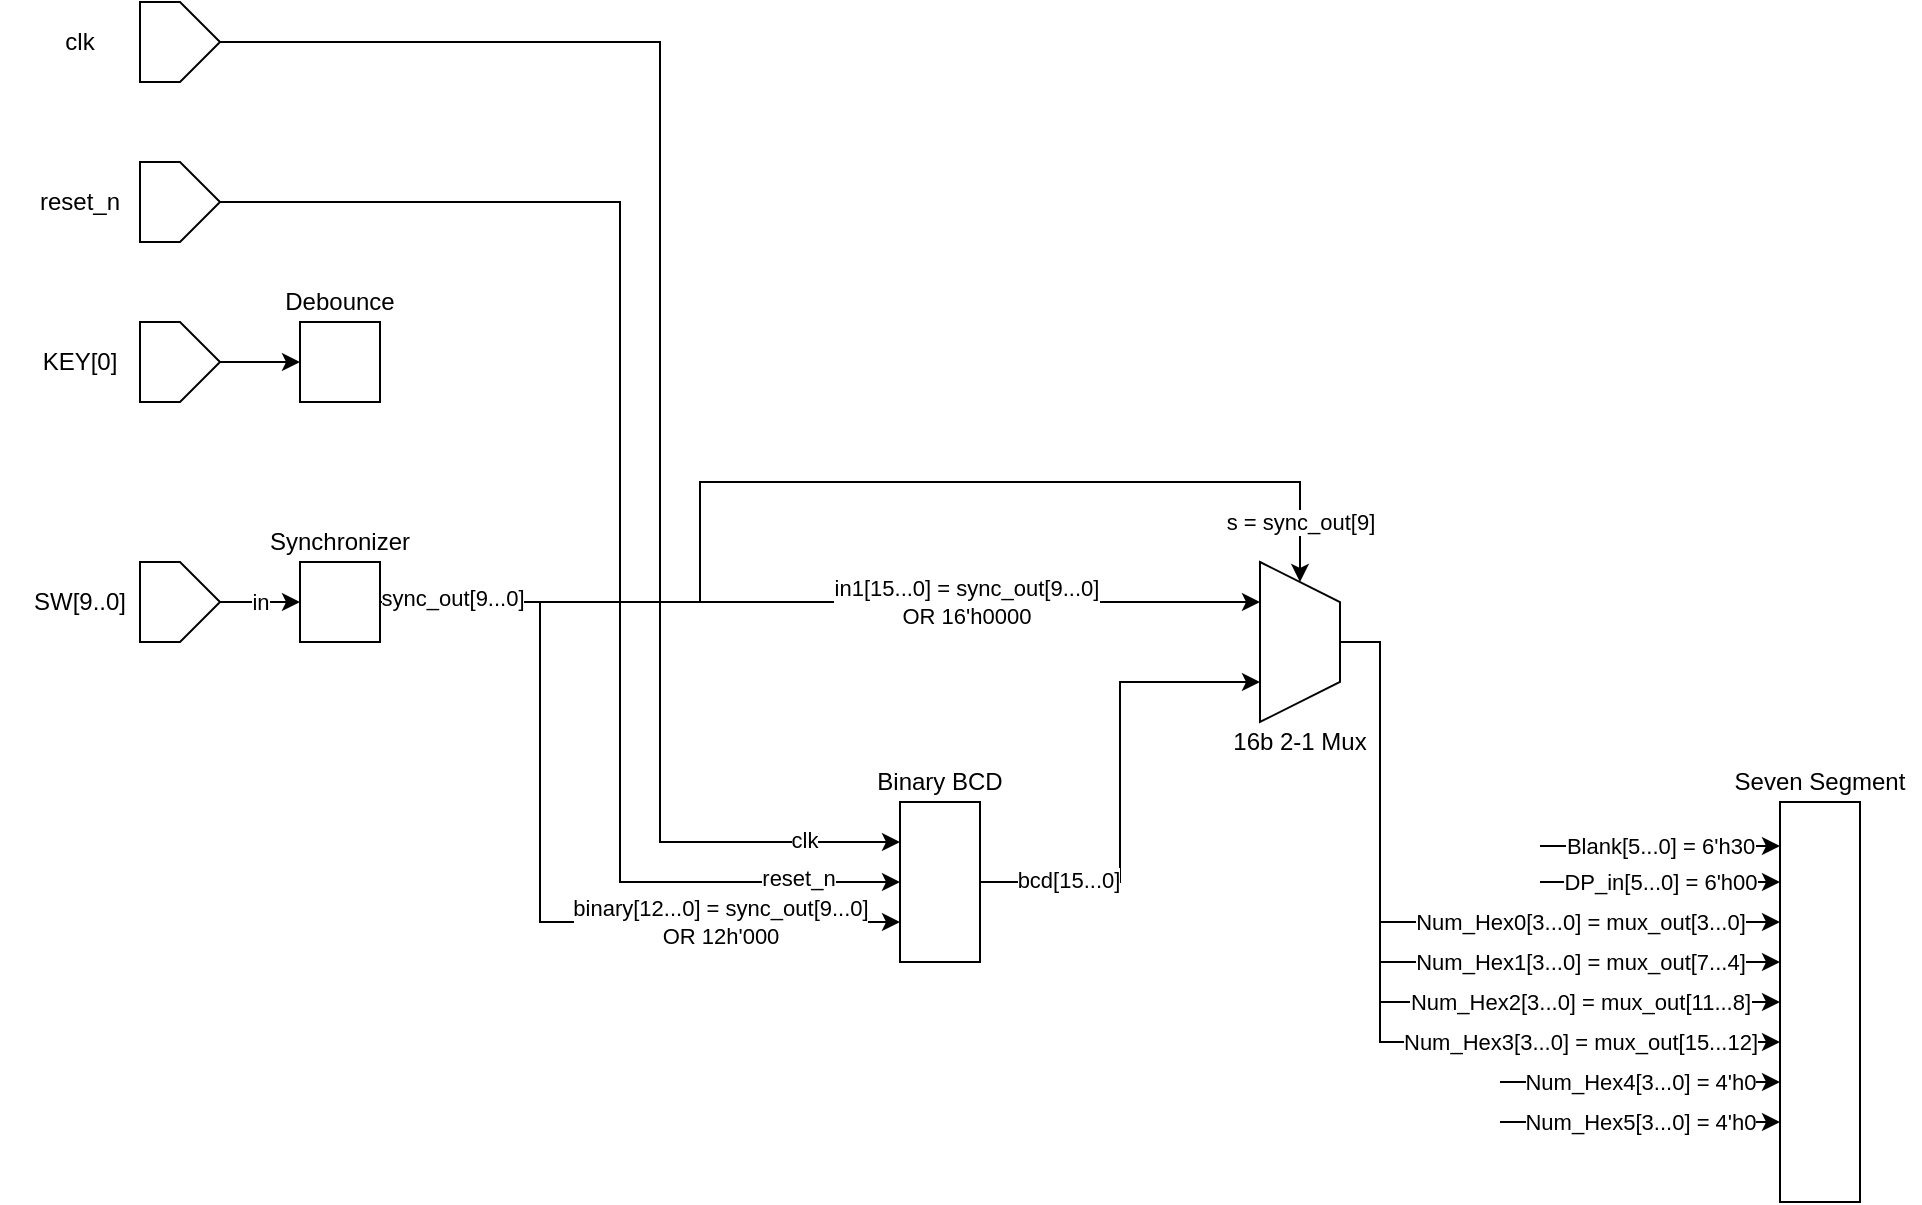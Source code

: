 <mxfile compressed="false" version="13.7.9" type="github">
  <diagram id="uD6p33Z857GaYZzYAN43" name="Page-1">
    <mxGraphModel dx="701" dy="766" grid="1" gridSize="10" guides="1" tooltips="1" connect="1" arrows="1" fold="1" page="0" pageScale="1" pageWidth="850" pageHeight="1100" math="0" shadow="0">
      <root>
        <mxCell id="0" />
        <mxCell id="1" parent="0" />
        <mxCell id="gU50jgJ4w8s5qQlBn3Q9-7" value="" style="group" vertex="1" connectable="0" parent="1">
          <mxGeometry x="170" y="320" width="110" height="40" as="geometry" />
        </mxCell>
        <mxCell id="gU50jgJ4w8s5qQlBn3Q9-5" value="" style="shape=offPageConnector;whiteSpace=wrap;html=1;rotation=-90;size=0.5;" vertex="1" parent="gU50jgJ4w8s5qQlBn3Q9-7">
          <mxGeometry x="70" width="40" height="40" as="geometry" />
        </mxCell>
        <mxCell id="gU50jgJ4w8s5qQlBn3Q9-6" value="SW[9..0]" style="text;html=1;strokeColor=none;fillColor=none;align=center;verticalAlign=middle;whiteSpace=wrap;rounded=0;" vertex="1" parent="gU50jgJ4w8s5qQlBn3Q9-7">
          <mxGeometry x="10" y="10" width="60" height="20" as="geometry" />
        </mxCell>
        <mxCell id="gU50jgJ4w8s5qQlBn3Q9-10" value="" style="group" vertex="1" connectable="0" parent="1">
          <mxGeometry x="320" y="180" width="40" height="60" as="geometry" />
        </mxCell>
        <mxCell id="gU50jgJ4w8s5qQlBn3Q9-8" value="" style="rounded=0;whiteSpace=wrap;html=1;" vertex="1" parent="gU50jgJ4w8s5qQlBn3Q9-10">
          <mxGeometry y="20" width="40" height="40" as="geometry" />
        </mxCell>
        <mxCell id="gU50jgJ4w8s5qQlBn3Q9-9" value="Debounce" style="text;html=1;strokeColor=none;fillColor=none;align=center;verticalAlign=middle;whiteSpace=wrap;rounded=0;" vertex="1" parent="gU50jgJ4w8s5qQlBn3Q9-10">
          <mxGeometry width="40" height="20" as="geometry" />
        </mxCell>
        <mxCell id="gU50jgJ4w8s5qQlBn3Q9-11" value="" style="group" vertex="1" connectable="0" parent="1">
          <mxGeometry x="320" y="300" width="40" height="60" as="geometry" />
        </mxCell>
        <mxCell id="gU50jgJ4w8s5qQlBn3Q9-12" value="" style="rounded=0;whiteSpace=wrap;html=1;" vertex="1" parent="gU50jgJ4w8s5qQlBn3Q9-11">
          <mxGeometry y="20" width="40" height="40" as="geometry" />
        </mxCell>
        <mxCell id="gU50jgJ4w8s5qQlBn3Q9-13" value="Synchronizer" style="text;html=1;strokeColor=none;fillColor=none;align=center;verticalAlign=middle;whiteSpace=wrap;rounded=0;" vertex="1" parent="gU50jgJ4w8s5qQlBn3Q9-11">
          <mxGeometry width="40" height="20" as="geometry" />
        </mxCell>
        <mxCell id="gU50jgJ4w8s5qQlBn3Q9-17" value="" style="group" vertex="1" connectable="0" parent="1">
          <mxGeometry x="170" y="200" width="110" height="40" as="geometry" />
        </mxCell>
        <mxCell id="gU50jgJ4w8s5qQlBn3Q9-18" value="" style="shape=offPageConnector;whiteSpace=wrap;html=1;rotation=-90;size=0.5;" vertex="1" parent="gU50jgJ4w8s5qQlBn3Q9-17">
          <mxGeometry x="70" width="40" height="40" as="geometry" />
        </mxCell>
        <mxCell id="gU50jgJ4w8s5qQlBn3Q9-19" value="KEY[0]" style="text;html=1;strokeColor=none;fillColor=none;align=center;verticalAlign=middle;whiteSpace=wrap;rounded=0;" vertex="1" parent="gU50jgJ4w8s5qQlBn3Q9-17">
          <mxGeometry x="10" y="10" width="60" height="20" as="geometry" />
        </mxCell>
        <mxCell id="gU50jgJ4w8s5qQlBn3Q9-26" value="" style="group" vertex="1" connectable="0" parent="gU50jgJ4w8s5qQlBn3Q9-17">
          <mxGeometry y="-80" width="110" height="40" as="geometry" />
        </mxCell>
        <mxCell id="gU50jgJ4w8s5qQlBn3Q9-27" value="" style="shape=offPageConnector;whiteSpace=wrap;html=1;rotation=-90;size=0.5;" vertex="1" parent="gU50jgJ4w8s5qQlBn3Q9-26">
          <mxGeometry x="70" width="40" height="40" as="geometry" />
        </mxCell>
        <mxCell id="gU50jgJ4w8s5qQlBn3Q9-28" value="reset_n" style="text;html=1;strokeColor=none;fillColor=none;align=center;verticalAlign=middle;whiteSpace=wrap;rounded=0;" vertex="1" parent="gU50jgJ4w8s5qQlBn3Q9-26">
          <mxGeometry x="10" y="10" width="60" height="20" as="geometry" />
        </mxCell>
        <mxCell id="gU50jgJ4w8s5qQlBn3Q9-35" value="" style="group" vertex="1" connectable="0" parent="1">
          <mxGeometry x="170" y="40" width="110" height="40" as="geometry" />
        </mxCell>
        <mxCell id="gU50jgJ4w8s5qQlBn3Q9-36" value="" style="shape=offPageConnector;whiteSpace=wrap;html=1;rotation=-90;size=0.5;" vertex="1" parent="gU50jgJ4w8s5qQlBn3Q9-35">
          <mxGeometry x="70" width="40" height="40" as="geometry" />
        </mxCell>
        <mxCell id="gU50jgJ4w8s5qQlBn3Q9-37" value="clk" style="text;html=1;strokeColor=none;fillColor=none;align=center;verticalAlign=middle;whiteSpace=wrap;rounded=0;" vertex="1" parent="gU50jgJ4w8s5qQlBn3Q9-35">
          <mxGeometry x="10" y="10" width="60" height="20" as="geometry" />
        </mxCell>
        <mxCell id="gU50jgJ4w8s5qQlBn3Q9-44" style="edgeStyle=orthogonalEdgeStyle;rounded=0;orthogonalLoop=1;jettySize=auto;html=1;exitX=1;exitY=0.5;exitDx=0;exitDy=0;entryX=0.75;entryY=1;entryDx=0;entryDy=0;" edge="1" parent="1" source="gU50jgJ4w8s5qQlBn3Q9-24" target="gU50jgJ4w8s5qQlBn3Q9-43">
          <mxGeometry relative="1" as="geometry" />
        </mxCell>
        <mxCell id="gU50jgJ4w8s5qQlBn3Q9-60" value="bcd[15...0]" style="edgeLabel;html=1;align=center;verticalAlign=middle;resizable=0;points=[];" vertex="1" connectable="0" parent="gU50jgJ4w8s5qQlBn3Q9-44">
          <mxGeometry x="-0.633" y="1" relative="1" as="geometry">
            <mxPoint as="offset" />
          </mxGeometry>
        </mxCell>
        <mxCell id="gU50jgJ4w8s5qQlBn3Q9-24" value="" style="rounded=0;whiteSpace=wrap;html=1;" vertex="1" parent="1">
          <mxGeometry x="620" y="440" width="40" height="80" as="geometry" />
        </mxCell>
        <mxCell id="gU50jgJ4w8s5qQlBn3Q9-25" value="Binary BCD" style="text;html=1;strokeColor=none;fillColor=none;align=center;verticalAlign=middle;whiteSpace=wrap;rounded=0;" vertex="1" parent="1">
          <mxGeometry x="600" y="420" width="80" height="20" as="geometry" />
        </mxCell>
        <mxCell id="gU50jgJ4w8s5qQlBn3Q9-38" value="in" style="edgeStyle=orthogonalEdgeStyle;rounded=0;orthogonalLoop=1;jettySize=auto;html=1;exitX=0.5;exitY=1;exitDx=0;exitDy=0;entryX=0;entryY=0.5;entryDx=0;entryDy=0;" edge="1" parent="1" source="gU50jgJ4w8s5qQlBn3Q9-5" target="gU50jgJ4w8s5qQlBn3Q9-12">
          <mxGeometry relative="1" as="geometry" />
        </mxCell>
        <mxCell id="gU50jgJ4w8s5qQlBn3Q9-39" style="edgeStyle=orthogonalEdgeStyle;rounded=0;orthogonalLoop=1;jettySize=auto;html=1;exitX=0.5;exitY=1;exitDx=0;exitDy=0;entryX=0;entryY=0.5;entryDx=0;entryDy=0;" edge="1" parent="1" source="gU50jgJ4w8s5qQlBn3Q9-18" target="gU50jgJ4w8s5qQlBn3Q9-8">
          <mxGeometry relative="1" as="geometry" />
        </mxCell>
        <mxCell id="gU50jgJ4w8s5qQlBn3Q9-40" style="edgeStyle=orthogonalEdgeStyle;rounded=0;orthogonalLoop=1;jettySize=auto;html=1;exitX=1;exitY=0.5;exitDx=0;exitDy=0;entryX=0;entryY=0.75;entryDx=0;entryDy=0;" edge="1" parent="1" source="gU50jgJ4w8s5qQlBn3Q9-12" target="gU50jgJ4w8s5qQlBn3Q9-24">
          <mxGeometry relative="1" as="geometry">
            <mxPoint x="300" y="490" as="targetPoint" />
            <Array as="points">
              <mxPoint x="440" y="340" />
              <mxPoint x="440" y="500" />
            </Array>
          </mxGeometry>
        </mxCell>
        <mxCell id="gU50jgJ4w8s5qQlBn3Q9-72" value="&lt;div&gt;binary[12...0] = sync_out[9...0]&lt;/div&gt;&lt;div&gt;OR 12h&#39;000&lt;br&gt;&lt;/div&gt;" style="edgeLabel;html=1;align=center;verticalAlign=middle;resizable=0;points=[];" vertex="1" connectable="0" parent="gU50jgJ4w8s5qQlBn3Q9-40">
          <mxGeometry x="0.871" y="-2" relative="1" as="geometry">
            <mxPoint x="-63" y="-2" as="offset" />
          </mxGeometry>
        </mxCell>
        <mxCell id="gU50jgJ4w8s5qQlBn3Q9-41" style="edgeStyle=orthogonalEdgeStyle;rounded=0;orthogonalLoop=1;jettySize=auto;html=1;exitX=0.5;exitY=1;exitDx=0;exitDy=0;entryX=0;entryY=0.5;entryDx=0;entryDy=0;" edge="1" parent="1" source="gU50jgJ4w8s5qQlBn3Q9-27" target="gU50jgJ4w8s5qQlBn3Q9-24">
          <mxGeometry relative="1" as="geometry">
            <mxPoint x="430" y="460" as="targetPoint" />
            <Array as="points">
              <mxPoint x="480" y="140" />
              <mxPoint x="480" y="480" />
            </Array>
          </mxGeometry>
        </mxCell>
        <mxCell id="gU50jgJ4w8s5qQlBn3Q9-73" value="reset_n" style="edgeLabel;html=1;align=center;verticalAlign=middle;resizable=0;points=[];" vertex="1" connectable="0" parent="gU50jgJ4w8s5qQlBn3Q9-41">
          <mxGeometry x="0.85" y="2" relative="1" as="geometry">
            <mxPoint as="offset" />
          </mxGeometry>
        </mxCell>
        <mxCell id="gU50jgJ4w8s5qQlBn3Q9-42" style="edgeStyle=orthogonalEdgeStyle;rounded=0;orthogonalLoop=1;jettySize=auto;html=1;exitX=0.5;exitY=1;exitDx=0;exitDy=0;entryX=0;entryY=0.25;entryDx=0;entryDy=0;" edge="1" parent="1" source="gU50jgJ4w8s5qQlBn3Q9-36" target="gU50jgJ4w8s5qQlBn3Q9-24">
          <mxGeometry relative="1" as="geometry">
            <Array as="points">
              <mxPoint x="500" y="60" />
              <mxPoint x="500" y="460" />
            </Array>
          </mxGeometry>
        </mxCell>
        <mxCell id="gU50jgJ4w8s5qQlBn3Q9-74" value="clk" style="edgeLabel;html=1;align=center;verticalAlign=middle;resizable=0;points=[];" vertex="1" connectable="0" parent="gU50jgJ4w8s5qQlBn3Q9-42">
          <mxGeometry x="0.87" y="1" relative="1" as="geometry">
            <mxPoint as="offset" />
          </mxGeometry>
        </mxCell>
        <mxCell id="gU50jgJ4w8s5qQlBn3Q9-46" style="edgeStyle=orthogonalEdgeStyle;rounded=0;orthogonalLoop=1;jettySize=auto;html=1;exitX=1;exitY=0.5;exitDx=0;exitDy=0;entryX=0.25;entryY=1;entryDx=0;entryDy=0;" edge="1" parent="1" source="gU50jgJ4w8s5qQlBn3Q9-12" target="gU50jgJ4w8s5qQlBn3Q9-43">
          <mxGeometry relative="1" as="geometry" />
        </mxCell>
        <mxCell id="gU50jgJ4w8s5qQlBn3Q9-51" value="&lt;div&gt;in1[15...0] = sync_out[9...0]&lt;/div&gt;&lt;div&gt;OR 16&#39;h0000&lt;br&gt;&lt;/div&gt;" style="edgeLabel;html=1;align=center;verticalAlign=middle;resizable=0;points=[];" vertex="1" connectable="0" parent="gU50jgJ4w8s5qQlBn3Q9-46">
          <mxGeometry x="0.408" relative="1" as="geometry">
            <mxPoint x="-17" as="offset" />
          </mxGeometry>
        </mxCell>
        <mxCell id="gU50jgJ4w8s5qQlBn3Q9-48" style="edgeStyle=orthogonalEdgeStyle;rounded=0;orthogonalLoop=1;jettySize=auto;html=1;exitX=1;exitY=0.5;exitDx=0;exitDy=0;entryX=0;entryY=0.5;entryDx=0;entryDy=0;" edge="1" parent="1" source="gU50jgJ4w8s5qQlBn3Q9-12" target="gU50jgJ4w8s5qQlBn3Q9-43">
          <mxGeometry relative="1" as="geometry">
            <Array as="points">
              <mxPoint x="520" y="340" />
              <mxPoint x="520" y="280" />
              <mxPoint x="820" y="280" />
            </Array>
          </mxGeometry>
        </mxCell>
        <mxCell id="gU50jgJ4w8s5qQlBn3Q9-50" value="s = sync_out[9]" style="edgeLabel;html=1;align=center;verticalAlign=middle;resizable=0;points=[];" vertex="1" connectable="0" parent="gU50jgJ4w8s5qQlBn3Q9-48">
          <mxGeometry x="0.193" relative="1" as="geometry">
            <mxPoint x="180" y="20" as="offset" />
          </mxGeometry>
        </mxCell>
        <mxCell id="gU50jgJ4w8s5qQlBn3Q9-54" value="sync_out[9...0]" style="edgeLabel;html=1;align=center;verticalAlign=middle;resizable=0;points=[];" vertex="1" connectable="0" parent="gU50jgJ4w8s5qQlBn3Q9-48">
          <mxGeometry x="-0.959" y="2" relative="1" as="geometry">
            <mxPoint x="24" as="offset" />
          </mxGeometry>
        </mxCell>
        <mxCell id="gU50jgJ4w8s5qQlBn3Q9-53" value="" style="group" vertex="1" connectable="0" parent="1">
          <mxGeometry x="780" y="320" width="80" height="100" as="geometry" />
        </mxCell>
        <mxCell id="gU50jgJ4w8s5qQlBn3Q9-43" value="" style="shape=trapezoid;perimeter=trapezoidPerimeter;whiteSpace=wrap;html=1;fixedSize=1;rotation=90;" vertex="1" parent="gU50jgJ4w8s5qQlBn3Q9-53">
          <mxGeometry y="20" width="80" height="40" as="geometry" />
        </mxCell>
        <mxCell id="gU50jgJ4w8s5qQlBn3Q9-49" value="16b 2-1 Mux" style="text;html=1;strokeColor=none;fillColor=none;align=center;verticalAlign=middle;whiteSpace=wrap;rounded=0;" vertex="1" parent="gU50jgJ4w8s5qQlBn3Q9-53">
          <mxGeometry y="80" width="80" height="20" as="geometry" />
        </mxCell>
        <mxCell id="gU50jgJ4w8s5qQlBn3Q9-71" value="" style="group" vertex="1" connectable="0" parent="1">
          <mxGeometry x="860" y="360" width="270" height="280" as="geometry" />
        </mxCell>
        <mxCell id="gU50jgJ4w8s5qQlBn3Q9-58" value="" style="group" vertex="1" connectable="0" parent="gU50jgJ4w8s5qQlBn3Q9-71">
          <mxGeometry x="170" y="60" width="100" height="220" as="geometry" />
        </mxCell>
        <mxCell id="gU50jgJ4w8s5qQlBn3Q9-55" value="" style="rounded=0;whiteSpace=wrap;html=1;" vertex="1" parent="gU50jgJ4w8s5qQlBn3Q9-58">
          <mxGeometry x="30" y="20" width="40" height="200" as="geometry" />
        </mxCell>
        <mxCell id="gU50jgJ4w8s5qQlBn3Q9-57" value="Seven Segment" style="text;html=1;strokeColor=none;fillColor=none;align=center;verticalAlign=middle;whiteSpace=wrap;rounded=0;" vertex="1" parent="gU50jgJ4w8s5qQlBn3Q9-58">
          <mxGeometry width="100" height="20" as="geometry" />
        </mxCell>
        <mxCell id="gU50jgJ4w8s5qQlBn3Q9-69" value="&lt;div&gt;Num_Hex4[3...0] = 4&#39;h0&lt;br&gt;&lt;/div&gt;" style="endArrow=classic;html=1;" edge="1" parent="gU50jgJ4w8s5qQlBn3Q9-58">
          <mxGeometry width="50" height="50" relative="1" as="geometry">
            <mxPoint x="-110" y="160" as="sourcePoint" />
            <mxPoint x="30" y="160" as="targetPoint" />
            <mxPoint as="offset" />
          </mxGeometry>
        </mxCell>
        <mxCell id="gU50jgJ4w8s5qQlBn3Q9-59" value="Blank[5...0] = 6&#39;h30" style="endArrow=classic;html=1;" edge="1" parent="gU50jgJ4w8s5qQlBn3Q9-71">
          <mxGeometry width="50" height="50" relative="1" as="geometry">
            <mxPoint x="80" y="102" as="sourcePoint" />
            <mxPoint x="200" y="102" as="targetPoint" />
          </mxGeometry>
        </mxCell>
        <mxCell id="gU50jgJ4w8s5qQlBn3Q9-61" value="DP_in[5...0] = 6&#39;h00" style="endArrow=classic;html=1;" edge="1" parent="gU50jgJ4w8s5qQlBn3Q9-71">
          <mxGeometry width="50" height="50" relative="1" as="geometry">
            <mxPoint x="80" y="120" as="sourcePoint" />
            <mxPoint x="200" y="120" as="targetPoint" />
          </mxGeometry>
        </mxCell>
        <mxCell id="gU50jgJ4w8s5qQlBn3Q9-63" style="edgeStyle=orthogonalEdgeStyle;rounded=0;orthogonalLoop=1;jettySize=auto;html=1;exitX=0.5;exitY=0;exitDx=0;exitDy=0;entryX=0;entryY=0.3;entryDx=0;entryDy=0;entryPerimeter=0;" edge="1" parent="gU50jgJ4w8s5qQlBn3Q9-71" source="gU50jgJ4w8s5qQlBn3Q9-43" target="gU50jgJ4w8s5qQlBn3Q9-55">
          <mxGeometry relative="1" as="geometry">
            <mxPoint x="140" y="140" as="targetPoint" />
            <Array as="points">
              <mxPoint />
              <mxPoint y="140" />
            </Array>
          </mxGeometry>
        </mxCell>
        <mxCell id="gU50jgJ4w8s5qQlBn3Q9-64" value="&lt;div&gt;Num_Hex0[3...0] = mux_out[3...0]&lt;/div&gt;" style="edgeLabel;html=1;align=center;verticalAlign=middle;resizable=0;points=[];" vertex="1" connectable="0" parent="gU50jgJ4w8s5qQlBn3Q9-63">
          <mxGeometry x="0.287" y="4" relative="1" as="geometry">
            <mxPoint x="28" y="4" as="offset" />
          </mxGeometry>
        </mxCell>
        <mxCell id="gU50jgJ4w8s5qQlBn3Q9-65" value="&lt;div&gt;Num_Hex1[3...0] = mux_out[7...4]&lt;/div&gt;" style="edgeStyle=orthogonalEdgeStyle;rounded=0;orthogonalLoop=1;jettySize=auto;html=1;exitX=0.5;exitY=0;exitDx=0;exitDy=0;entryX=0;entryY=0.4;entryDx=0;entryDy=0;entryPerimeter=0;" edge="1" parent="gU50jgJ4w8s5qQlBn3Q9-71" source="gU50jgJ4w8s5qQlBn3Q9-43" target="gU50jgJ4w8s5qQlBn3Q9-55">
          <mxGeometry x="0.474" relative="1" as="geometry">
            <Array as="points">
              <mxPoint />
              <mxPoint y="160" />
            </Array>
            <mxPoint as="offset" />
          </mxGeometry>
        </mxCell>
        <mxCell id="gU50jgJ4w8s5qQlBn3Q9-66" value="&lt;div&gt;Num_Hex2[3...0] = mux_out[11...8]&lt;/div&gt;" style="edgeStyle=orthogonalEdgeStyle;rounded=0;orthogonalLoop=1;jettySize=auto;html=1;exitX=0.5;exitY=0;exitDx=0;exitDy=0;entryX=0;entryY=0.5;entryDx=0;entryDy=0;" edge="1" parent="gU50jgJ4w8s5qQlBn3Q9-71" source="gU50jgJ4w8s5qQlBn3Q9-43" target="gU50jgJ4w8s5qQlBn3Q9-55">
          <mxGeometry x="0.5" relative="1" as="geometry">
            <Array as="points">
              <mxPoint />
              <mxPoint y="180" />
            </Array>
            <mxPoint as="offset" />
          </mxGeometry>
        </mxCell>
        <mxCell id="gU50jgJ4w8s5qQlBn3Q9-67" value="&lt;div&gt;Num_Hex3[3...0] = mux_out[15...12]&lt;/div&gt;" style="edgeStyle=orthogonalEdgeStyle;rounded=0;orthogonalLoop=1;jettySize=auto;html=1;exitX=0.5;exitY=0;exitDx=0;exitDy=0;entryX=0;entryY=0.6;entryDx=0;entryDy=0;entryPerimeter=0;" edge="1" parent="gU50jgJ4w8s5qQlBn3Q9-71" source="gU50jgJ4w8s5qQlBn3Q9-43" target="gU50jgJ4w8s5qQlBn3Q9-55">
          <mxGeometry x="0.524" relative="1" as="geometry">
            <mxPoint x="160" y="200" as="targetPoint" />
            <Array as="points">
              <mxPoint />
              <mxPoint y="200" />
            </Array>
            <mxPoint as="offset" />
          </mxGeometry>
        </mxCell>
        <mxCell id="gU50jgJ4w8s5qQlBn3Q9-70" value="&lt;div&gt;Num_Hex5[3...0] = 4&#39;h0&lt;br&gt;&lt;/div&gt;" style="endArrow=classic;html=1;" edge="1" parent="gU50jgJ4w8s5qQlBn3Q9-71">
          <mxGeometry width="50" height="50" relative="1" as="geometry">
            <mxPoint x="60" y="240" as="sourcePoint" />
            <mxPoint x="200" y="240" as="targetPoint" />
            <mxPoint as="offset" />
          </mxGeometry>
        </mxCell>
      </root>
    </mxGraphModel>
  </diagram>
</mxfile>
